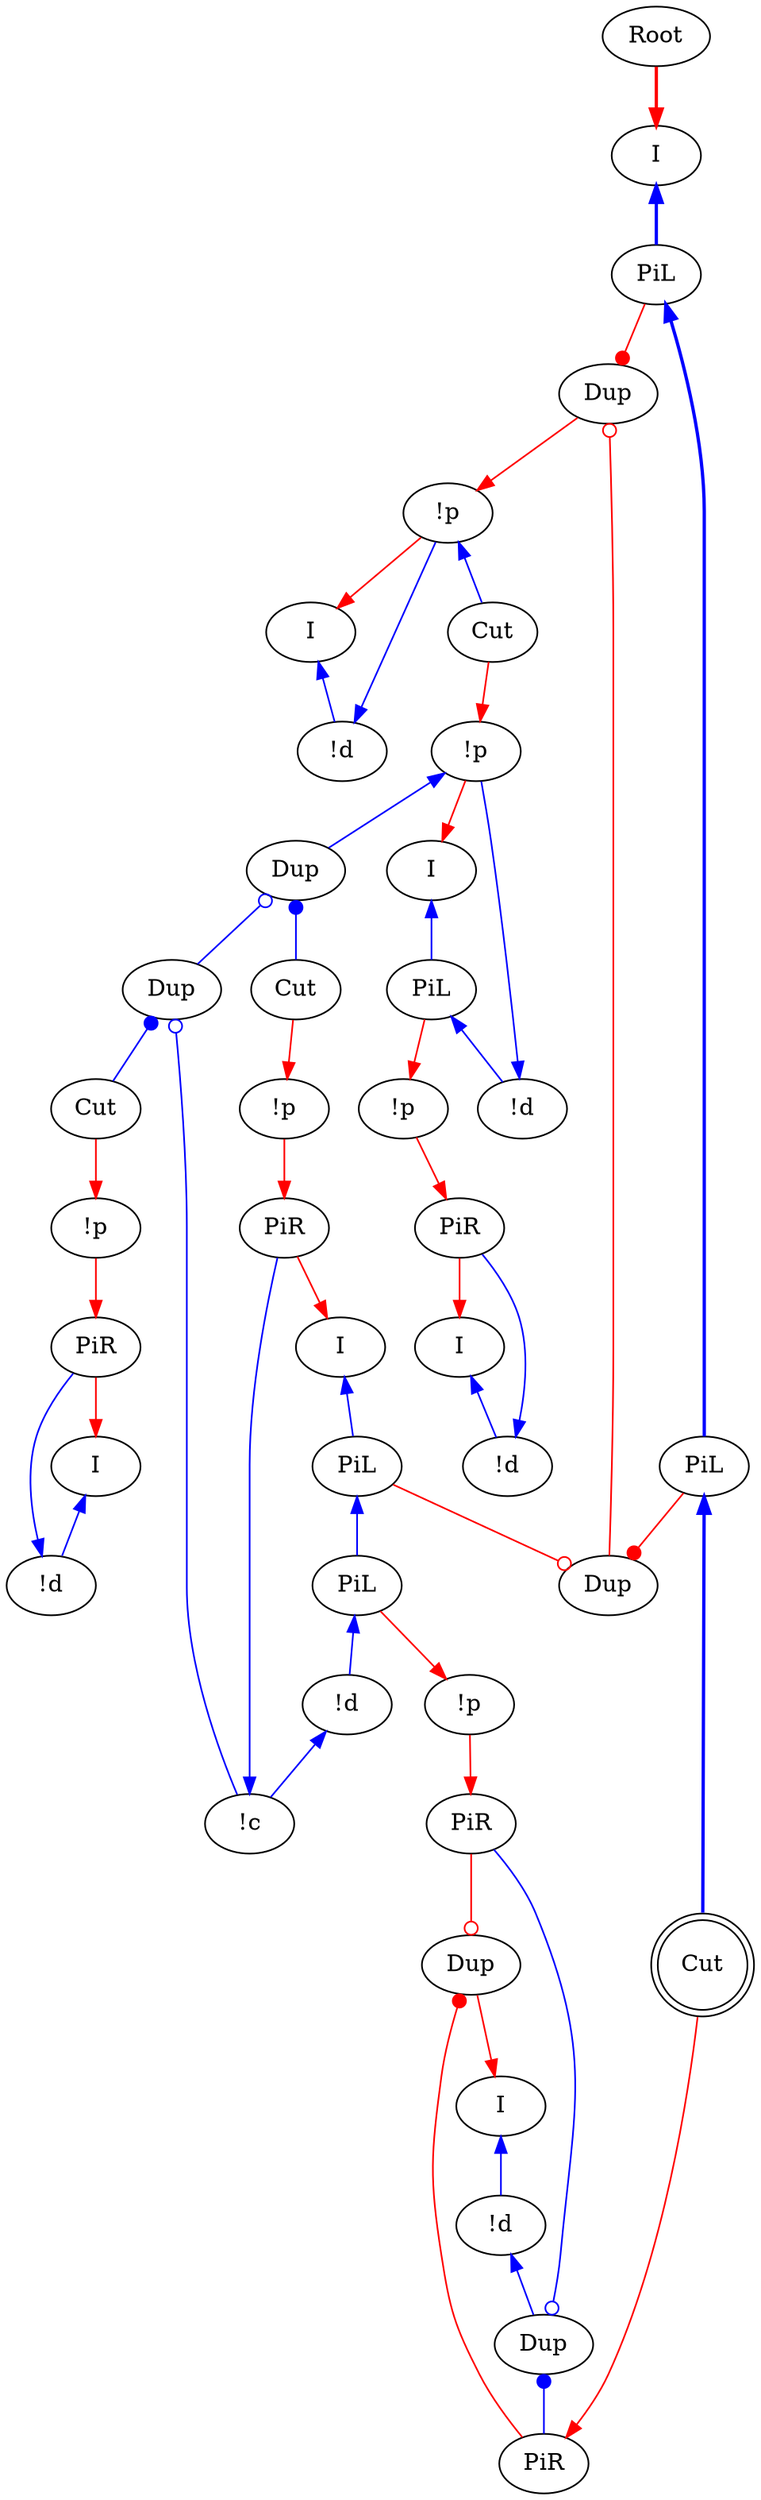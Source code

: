 digraph {
"Root0" [label="Root"]
"!p0" [label="!p"]
"I0" [label="I"]
"!d0" [label="!d"]
"!p1" [label="!p"]
"Cut0" [label="Cut"]
"!d1" [label="!d"]
"PiL0" [label="PiL"]
"I1" [label="I"]
"I2" [label="I"]
"!p2" [label="!p"]
"Cut1" [label="Cut"]
"PiR0" [label="PiR"]
"!c0" [label="!c"]
"!d2" [label="!d"]
"PiL1" [label="PiL"]
"PiL2" [label="PiL"]
"I3" [label="I"]
"PiL3" [label="PiL"]
"!p3" [label="!p"]
"!p4" [label="!p"]
"Cut2" [label="Cut"]
"PiR1" [label="PiR"]
"PiR2" [label="PiR"]
"!d3" [label="!d"]
"I4" [label="I"]
"!d4" [label="!d"]
"I5" [label="I"]
"Dup1_0" [label="Dup"]
"Dup1_1" [label="Dup"]
"!d5" [label="!d"]
"I6" [label="I"]
"PiL4" [label="PiL"]
"!p5" [label="!p"]
"Cut3" [label="Cut",shape=doublecircle]
"PiR3" [label="PiR"]
"PiR4" [label="PiR"]
"Dup3_0" [label="Dup"]
"Dup3_1" [label="Dup"]
"Dup3_2" [label="Dup"]
"Dup3_3" [label="Dup"]
"!p1" -> "I1"[color=red,tooltip="e11"]
"!d1" -> "!p1"[color=blue,tooltip="e13",dir=back]
"!p1" -> "Dup1_0"[color=blue,tooltip="e15",dir=back]
"PiL0" -> "!d1"[color=blue,tooltip="e17",dir=back]
"I1" -> "PiL0"[color=blue,tooltip="e19",dir=back]
"PiL0" -> "!p3"[color=red,tooltip="e21"]
"Dup1_0" -> "Cut1"[color=blue,tooltip="e23",arrowtail=dot,dir=back]
"Dup1_0" -> "Dup3_0"[color=blue,tooltip="e25",arrowtail=odot,dir=back]
"I2" -> "PiL3"[color=blue,tooltip="e32",penwidth=2,dir=back]
"PiL3" -> "Dup1_1"[color=red,tooltip="e34",arrowhead=dot]
"Dup3_1" -> "Dup1_1"[color=red,tooltip="e35",arrowhead=odot]
"Cut1" -> "!p2"[color=red,tooltip="e37"]
"!p2" -> "PiR0"[color=red,tooltip="e39"]
"!c0" -> "PiR0"[color=blue,tooltip="e41",dir=back]
"PiR0" -> "I3"[color=red,tooltip="e43"]
"Dup3_0" -> "Cut2"[color=blue,tooltip="e45",arrowtail=dot,dir=back]
"!d2" -> "!c0"[color=blue,tooltip="e46",dir=back]
"Dup3_0" -> "!c0"[color=blue,tooltip="e47",arrowtail=odot,dir=back]
"PiL1" -> "!d2"[color=blue,tooltip="e49",dir=back]
"PiL2" -> "PiL1"[color=blue,tooltip="e51",dir=back]
"PiL1" -> "!p5"[color=red,tooltip="e53"]
"PiL3" -> "PiL4"[color=blue,tooltip="e54",penwidth=2,dir=back]
"I3" -> "PiL2"[color=blue,tooltip="e55",dir=back]
"PiL4" -> "Dup3_1"[color=red,tooltip="e56",arrowhead=dot]
"PiL2" -> "Dup3_1"[color=red,tooltip="e57",arrowhead=odot]
"!p3" -> "PiR1"[color=red,tooltip="e59"]
"Cut2" -> "!p4"[color=red,tooltip="e63"]
"!p4" -> "PiR2"[color=red,tooltip="e65"]
"!d3" -> "PiR1"[color=blue,tooltip="e67",dir=back]
"PiR1" -> "I4"[color=red,tooltip="e69"]
"!d4" -> "Dup3_2"[color=blue,tooltip="e71",dir=back]
"Dup3_3" -> "I5"[color=red,tooltip="e73"]
"!d5" -> "PiR2"[color=blue,tooltip="e75",dir=back]
"PiR2" -> "I6"[color=red,tooltip="e77"]
"I4" -> "!d3"[color=blue,tooltip="e79",dir=back]
"I5" -> "!d4"[color=blue,tooltip="e81",dir=back]
"PiL4" -> "Cut3"[color=blue,tooltip="e82",penwidth=2,dir=back]
"I6" -> "!d5"[color=blue,tooltip="e83",dir=back]
"Cut3" -> "PiR3"[color=red,tooltip="e84"]
"!p5" -> "PiR4"[color=red,tooltip="e85"]
"Dup3_2" -> "PiR3"[color=blue,tooltip="e86",arrowtail=dot,dir=back]
"Dup3_2" -> "PiR4"[color=blue,tooltip="e87",arrowtail=odot,dir=back]
"PiR3" -> "Dup3_3"[color=red,tooltip="e88",arrowhead=dot]
"PiR4" -> "Dup3_3"[color=red,tooltip="e89",arrowhead=odot]
"Cut0" -> "!p1"[color=red,tooltip="e9"]
"Root0" -> "I2"[color=red,tooltip="rettop",penwidth=2]
"!p0" -> "Cut0"[color=blue,tooltip="y2",dir=back]
"!d0" -> "!p0"[color=blue,tooltip="yj",dir=back]
"I0" -> "!d0"[color=blue,tooltip="yl2",dir=back]
"!p0" -> "I0"[color=red,tooltip="yli"]
"Dup1_1" -> "!p0"[color=red,tooltip="ylp"]
}
